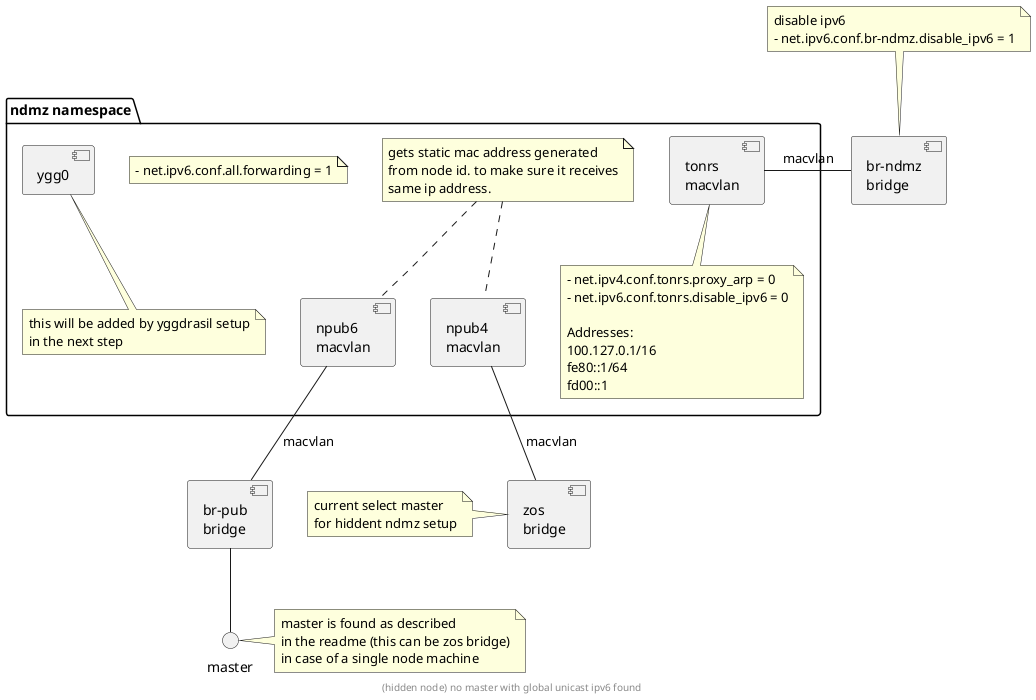 @startuml
[zos\nbridge] as zos
note left of zos
current select master
for hiddent ndmz setup
end note
[br-pub\nbridge] as brpub
[br-ndmz\nbridge] as brndmz
note top of brndmz
disable ipv6
- net.ipv6.conf.br-ndmz.disable_ipv6 = 1
end note
' brpub -left- zos : veth pair\n(tozos)
brpub -down- master
note right of master
master is found as described
in the readme (this can be zos bridge)
in case of a single node machine
end note

package "ndmz namespace" {
    [tonrs\nmacvlan] as tonrs
    note bottom of tonrs
    - net.ipv4.conf.tonrs.proxy_arp = 0
    - net.ipv6.conf.tonrs.disable_ipv6 = 0

    Addresses:
    100.127.0.1/16
    fe80::1/64
    fd00::1
    end note
    tonrs - brndmz: macvlan

    [npub6\nmacvlan] as npub6
    npub6 -down- brpub: macvlan

    [npub4\nmacvlan] as npub4
    npub4 -down- zos: macvlan

    note as MAC
    gets static mac address generated
    from node id. to make sure it receives
    same ip address.
    end note

    MAC .. npub4
    MAC .. npub6

    note as setup
    - net.ipv6.conf.all.forwarding = 1
    end note

    [ygg0]
    note bottom of ygg0
    this will be added by yggdrasil setup
    in the next step
    end note
}

footer (hidden node) no master with global unicast ipv6 found
@enduml
